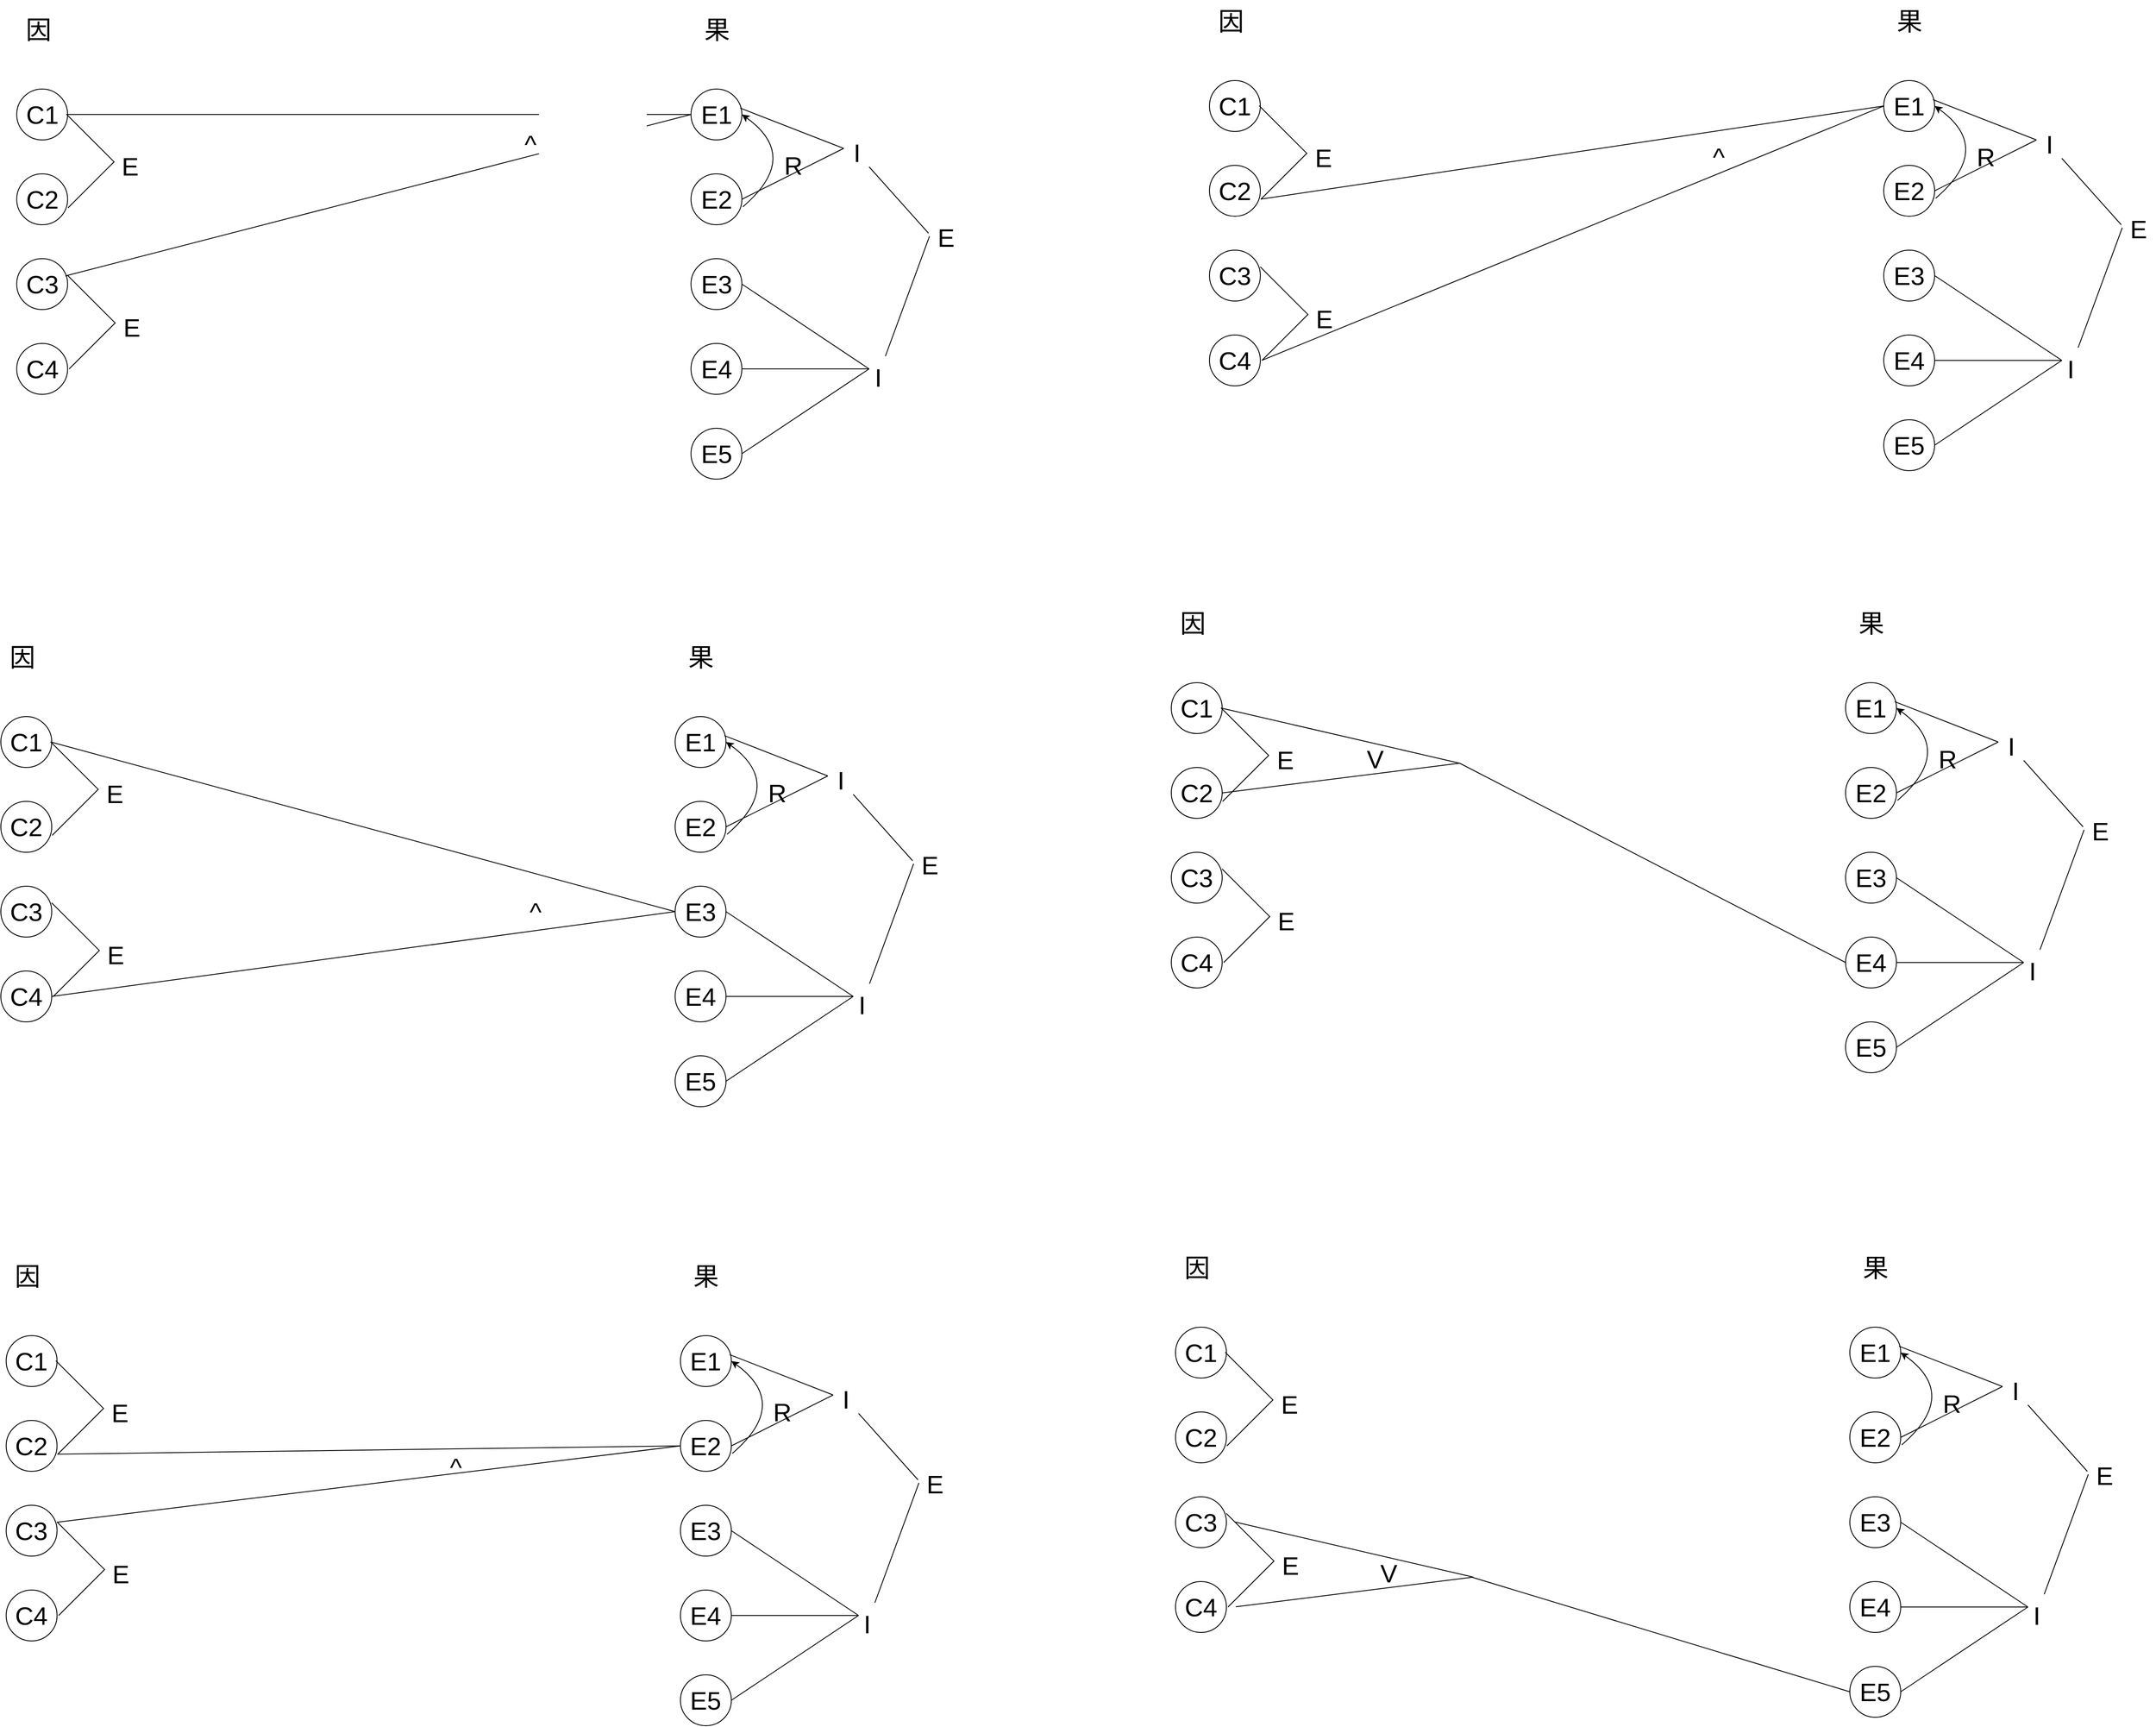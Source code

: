<mxfile>
    <diagram id="RWmy9Veurz-q1vTmXL3t" name="第 1 页">
        <mxGraphModel dx="3540" dy="1956" grid="1" gridSize="10" guides="1" tooltips="1" connect="1" arrows="1" fold="1" page="1" pageScale="1" pageWidth="3300" pageHeight="4681" math="0" shadow="0">
            <root>
                <mxCell id="0"/>
                <mxCell id="1" parent="0"/>
                <mxCell id="52" value="&lt;font style=&quot;font-size: 30px;&quot;&gt;因&lt;/font&gt;" style="text;html=1;align=center;verticalAlign=middle;resizable=0;points=[];autosize=1;strokeColor=none;fillColor=none;" vertex="1" parent="1">
                    <mxGeometry x="358.72" y="160" width="50" height="50" as="geometry"/>
                </mxCell>
                <mxCell id="53" value="&lt;font style=&quot;font-size: 30px;&quot;&gt;果&lt;/font&gt;" style="text;html=1;align=center;verticalAlign=middle;resizable=0;points=[];autosize=1;strokeColor=none;fillColor=none;" vertex="1" parent="1">
                    <mxGeometry x="1158.72" y="160" width="50" height="50" as="geometry"/>
                </mxCell>
                <mxCell id="55" value="C1" style="ellipse;whiteSpace=wrap;html=1;aspect=fixed;fontSize=30;" vertex="1" parent="1">
                    <mxGeometry x="358.72" y="255" width="60" height="60" as="geometry"/>
                </mxCell>
                <mxCell id="56" value="C2" style="ellipse;whiteSpace=wrap;html=1;aspect=fixed;fontSize=30;" vertex="1" parent="1">
                    <mxGeometry x="358.72" y="355" width="60" height="60" as="geometry"/>
                </mxCell>
                <mxCell id="57" value="C3" style="ellipse;whiteSpace=wrap;html=1;aspect=fixed;fontSize=30;" vertex="1" parent="1">
                    <mxGeometry x="358.72" y="455" width="60" height="60" as="geometry"/>
                </mxCell>
                <mxCell id="58" value="C4" style="ellipse;whiteSpace=wrap;html=1;aspect=fixed;fontSize=30;" vertex="1" parent="1">
                    <mxGeometry x="358.72" y="555" width="60" height="60" as="geometry"/>
                </mxCell>
                <mxCell id="61" value="E1" style="ellipse;whiteSpace=wrap;html=1;aspect=fixed;fontSize=30;" vertex="1" parent="1">
                    <mxGeometry x="1153.72" y="255" width="60" height="60" as="geometry"/>
                </mxCell>
                <mxCell id="62" value="E2" style="ellipse;whiteSpace=wrap;html=1;aspect=fixed;fontSize=30;" vertex="1" parent="1">
                    <mxGeometry x="1153.72" y="355" width="60" height="60" as="geometry"/>
                </mxCell>
                <mxCell id="63" value="E3" style="ellipse;whiteSpace=wrap;html=1;aspect=fixed;fontSize=30;" vertex="1" parent="1">
                    <mxGeometry x="1153.72" y="455" width="60" height="60" as="geometry"/>
                </mxCell>
                <mxCell id="64" value="E4" style="ellipse;whiteSpace=wrap;html=1;aspect=fixed;fontSize=30;" vertex="1" parent="1">
                    <mxGeometry x="1153.72" y="555" width="60" height="60" as="geometry"/>
                </mxCell>
                <mxCell id="68" value="" style="group" vertex="1" connectable="0" parent="1">
                    <mxGeometry x="365.002" y="475.002" width="148.718" height="109.785" as="geometry"/>
                </mxCell>
                <mxCell id="66" value="" style="shape=partialRectangle;whiteSpace=wrap;html=1;bottom=0;right=0;fillColor=none;fontSize=30;rotation=-225;" vertex="1" parent="68">
                    <mxGeometry x="16.748" y="15.408" width="76.29" height="78.97" as="geometry"/>
                </mxCell>
                <mxCell id="67" value="E" style="text;html=1;align=center;verticalAlign=middle;resizable=0;points=[];autosize=1;strokeColor=none;fillColor=none;fontSize=30;" vertex="1" parent="68">
                    <mxGeometry x="108.718" y="36.008" width="40" height="50" as="geometry"/>
                </mxCell>
                <mxCell id="65" value="E5" style="ellipse;whiteSpace=wrap;html=1;aspect=fixed;fontSize=30;" vertex="1" parent="1">
                    <mxGeometry x="1153.72" y="655" width="60" height="60" as="geometry"/>
                </mxCell>
                <mxCell id="69" value="" style="group" vertex="1" connectable="0" parent="1">
                    <mxGeometry x="363.722" y="285.002" width="148.718" height="109.785" as="geometry"/>
                </mxCell>
                <mxCell id="70" value="" style="shape=partialRectangle;whiteSpace=wrap;html=1;bottom=0;right=0;fillColor=none;fontSize=30;rotation=-225;" vertex="1" parent="69">
                    <mxGeometry x="16.748" y="15.408" width="76.29" height="78.97" as="geometry"/>
                </mxCell>
                <mxCell id="71" value="E" style="text;html=1;align=center;verticalAlign=middle;resizable=0;points=[];autosize=1;strokeColor=none;fillColor=none;fontSize=30;" vertex="1" parent="69">
                    <mxGeometry x="108.718" y="36.008" width="40" height="50" as="geometry"/>
                </mxCell>
                <mxCell id="77" value="" style="curved=1;endArrow=classic;html=1;fontSize=30;exitX=1.02;exitY=0.647;exitDx=0;exitDy=0;exitPerimeter=0;entryX=1;entryY=0.5;entryDx=0;entryDy=0;" edge="1" parent="1" source="62" target="61">
                    <mxGeometry width="50" height="50" relative="1" as="geometry">
                        <mxPoint x="903.72" y="495" as="sourcePoint"/>
                        <mxPoint x="953.72" y="445" as="targetPoint"/>
                        <Array as="points">
                            <mxPoint x="1283.72" y="335"/>
                        </Array>
                    </mxGeometry>
                </mxCell>
                <mxCell id="78" value="R" style="text;html=1;align=center;verticalAlign=middle;resizable=0;points=[];autosize=1;strokeColor=none;fillColor=none;fontSize=30;" vertex="1" parent="1">
                    <mxGeometry x="1248.72" y="320" width="50" height="50" as="geometry"/>
                </mxCell>
                <mxCell id="80" value="" style="endArrow=none;html=1;fontSize=30;exitX=0.957;exitY=0.34;exitDx=0;exitDy=0;exitPerimeter=0;entryX=0;entryY=0.5;entryDx=0;entryDy=0;" edge="1" parent="1" source="57" target="61">
                    <mxGeometry width="50" height="50" relative="1" as="geometry">
                        <mxPoint x="903.72" y="495" as="sourcePoint"/>
                        <mxPoint x="723.72" y="425" as="targetPoint"/>
                    </mxGeometry>
                </mxCell>
                <mxCell id="81" value="" style="endArrow=none;html=1;fontSize=30;exitX=0;exitY=1;exitDx=0;exitDy=0;entryX=0;entryY=0.5;entryDx=0;entryDy=0;" edge="1" parent="1" source="70" target="61">
                    <mxGeometry width="50" height="50" relative="1" as="geometry">
                        <mxPoint x="523.723" y="364.898" as="sourcePoint"/>
                        <mxPoint x="643.72" y="385" as="targetPoint"/>
                    </mxGeometry>
                </mxCell>
                <mxCell id="82" value="" style="endArrow=none;html=1;fontSize=30;exitX=1;exitY=0.5;exitDx=0;exitDy=0;" edge="1" parent="1" source="63">
                    <mxGeometry width="50" height="50" relative="1" as="geometry">
                        <mxPoint x="1213.72" y="495" as="sourcePoint"/>
                        <mxPoint x="1363.72" y="585" as="targetPoint"/>
                    </mxGeometry>
                </mxCell>
                <mxCell id="83" value="" style="endArrow=none;html=1;fontSize=30;exitX=0.967;exitY=0.374;exitDx=0;exitDy=0;exitPerimeter=0;" edge="1" parent="1" source="61">
                    <mxGeometry width="50" height="50" relative="1" as="geometry">
                        <mxPoint x="1313.72" y="305" as="sourcePoint"/>
                        <mxPoint x="1333.72" y="325" as="targetPoint"/>
                    </mxGeometry>
                </mxCell>
                <mxCell id="84" value="" style="endArrow=none;html=1;fontSize=30;exitX=1;exitY=0.5;exitDx=0;exitDy=0;" edge="1" parent="1" source="62">
                    <mxGeometry width="50" height="50" relative="1" as="geometry">
                        <mxPoint x="1273.72" y="407.44" as="sourcePoint"/>
                        <mxPoint x="1333.72" y="325" as="targetPoint"/>
                    </mxGeometry>
                </mxCell>
                <mxCell id="85" value="I" style="text;html=1;align=center;verticalAlign=middle;resizable=0;points=[];autosize=1;strokeColor=none;fillColor=none;fontSize=30;" vertex="1" parent="1">
                    <mxGeometry x="1333.72" y="305" width="30" height="50" as="geometry"/>
                </mxCell>
                <mxCell id="86" value="" style="endArrow=none;html=1;fontSize=30;" edge="1" parent="1" source="85">
                    <mxGeometry width="50" height="50" relative="1" as="geometry">
                        <mxPoint x="1213.72" y="495" as="sourcePoint"/>
                        <mxPoint x="1433.72" y="425" as="targetPoint"/>
                    </mxGeometry>
                </mxCell>
                <mxCell id="87" value="E" style="text;html=1;align=center;verticalAlign=middle;resizable=0;points=[];autosize=1;strokeColor=none;fillColor=none;fontSize=30;" vertex="1" parent="1">
                    <mxGeometry x="1433.72" y="405" width="40" height="50" as="geometry"/>
                </mxCell>
                <mxCell id="88" value="" style="endArrow=none;html=1;fontSize=30;exitX=1;exitY=0.5;exitDx=0;exitDy=0;" edge="1" parent="1" source="64">
                    <mxGeometry width="50" height="50" relative="1" as="geometry">
                        <mxPoint x="1248.72" y="595" as="sourcePoint"/>
                        <mxPoint x="1363.72" y="585" as="targetPoint"/>
                    </mxGeometry>
                </mxCell>
                <mxCell id="89" value="" style="endArrow=none;html=1;fontSize=30;exitX=1;exitY=0.5;exitDx=0;exitDy=0;" edge="1" parent="1" source="65">
                    <mxGeometry width="50" height="50" relative="1" as="geometry">
                        <mxPoint x="1213.72" y="684.5" as="sourcePoint"/>
                        <mxPoint x="1363.72" y="585" as="targetPoint"/>
                    </mxGeometry>
                </mxCell>
                <mxCell id="90" value="I" style="text;html=1;align=center;verticalAlign=middle;resizable=0;points=[];autosize=1;strokeColor=none;fillColor=none;fontSize=30;" vertex="1" parent="1">
                    <mxGeometry x="1358.72" y="570" width="30" height="50" as="geometry"/>
                </mxCell>
                <mxCell id="91" value="" style="endArrow=none;html=1;fontSize=30;entryX=0.03;entryY=0.472;entryDx=0;entryDy=0;entryPerimeter=0;" edge="1" parent="1" source="90" target="87">
                    <mxGeometry width="50" height="50" relative="1" as="geometry">
                        <mxPoint x="1453.72" y="554.89" as="sourcePoint"/>
                        <mxPoint x="1503.72" y="495" as="targetPoint"/>
                    </mxGeometry>
                </mxCell>
                <mxCell id="92" value="&lt;font style=&quot;font-size: 30px;&quot;&gt;因&lt;/font&gt;" style="text;html=1;align=center;verticalAlign=middle;resizable=0;points=[];autosize=1;strokeColor=none;fillColor=none;" vertex="1" parent="1">
                    <mxGeometry x="340" y="900" width="50" height="50" as="geometry"/>
                </mxCell>
                <mxCell id="93" value="&lt;font style=&quot;font-size: 30px;&quot;&gt;果&lt;/font&gt;" style="text;html=1;align=center;verticalAlign=middle;resizable=0;points=[];autosize=1;strokeColor=none;fillColor=none;" vertex="1" parent="1">
                    <mxGeometry x="1140" y="900" width="50" height="50" as="geometry"/>
                </mxCell>
                <mxCell id="94" value="C1" style="ellipse;whiteSpace=wrap;html=1;aspect=fixed;fontSize=30;" vertex="1" parent="1">
                    <mxGeometry x="340" y="995" width="60" height="60" as="geometry"/>
                </mxCell>
                <mxCell id="95" value="C2" style="ellipse;whiteSpace=wrap;html=1;aspect=fixed;fontSize=30;" vertex="1" parent="1">
                    <mxGeometry x="340" y="1095" width="60" height="60" as="geometry"/>
                </mxCell>
                <mxCell id="96" value="C3" style="ellipse;whiteSpace=wrap;html=1;aspect=fixed;fontSize=30;" vertex="1" parent="1">
                    <mxGeometry x="340" y="1195" width="60" height="60" as="geometry"/>
                </mxCell>
                <mxCell id="97" value="C4" style="ellipse;whiteSpace=wrap;html=1;aspect=fixed;fontSize=30;" vertex="1" parent="1">
                    <mxGeometry x="340" y="1295" width="60" height="60" as="geometry"/>
                </mxCell>
                <mxCell id="100" value="E1" style="ellipse;whiteSpace=wrap;html=1;aspect=fixed;fontSize=30;" vertex="1" parent="1">
                    <mxGeometry x="1135" y="995" width="60" height="60" as="geometry"/>
                </mxCell>
                <mxCell id="101" value="E2" style="ellipse;whiteSpace=wrap;html=1;aspect=fixed;fontSize=30;" vertex="1" parent="1">
                    <mxGeometry x="1135" y="1095" width="60" height="60" as="geometry"/>
                </mxCell>
                <mxCell id="102" value="E3" style="ellipse;whiteSpace=wrap;html=1;aspect=fixed;fontSize=30;" vertex="1" parent="1">
                    <mxGeometry x="1135" y="1195" width="60" height="60" as="geometry"/>
                </mxCell>
                <mxCell id="103" value="E4" style="ellipse;whiteSpace=wrap;html=1;aspect=fixed;fontSize=30;" vertex="1" parent="1">
                    <mxGeometry x="1135" y="1295" width="60" height="60" as="geometry"/>
                </mxCell>
                <mxCell id="104" value="" style="group" vertex="1" connectable="0" parent="1">
                    <mxGeometry x="346.282" y="1215.002" width="148.718" height="109.785" as="geometry"/>
                </mxCell>
                <mxCell id="105" value="" style="shape=partialRectangle;whiteSpace=wrap;html=1;bottom=0;right=0;fillColor=none;fontSize=30;rotation=-225;" vertex="1" parent="104">
                    <mxGeometry x="16.748" y="15.408" width="76.29" height="78.97" as="geometry"/>
                </mxCell>
                <mxCell id="106" value="E" style="text;html=1;align=center;verticalAlign=middle;resizable=0;points=[];autosize=1;strokeColor=none;fillColor=none;fontSize=30;" vertex="1" parent="104">
                    <mxGeometry x="108.718" y="36.008" width="40" height="50" as="geometry"/>
                </mxCell>
                <mxCell id="107" value="E5" style="ellipse;whiteSpace=wrap;html=1;aspect=fixed;fontSize=30;" vertex="1" parent="1">
                    <mxGeometry x="1135" y="1395" width="60" height="60" as="geometry"/>
                </mxCell>
                <mxCell id="108" value="" style="group" vertex="1" connectable="0" parent="1">
                    <mxGeometry x="345.002" y="1025.002" width="148.718" height="109.785" as="geometry"/>
                </mxCell>
                <mxCell id="109" value="" style="shape=partialRectangle;whiteSpace=wrap;html=1;bottom=0;right=0;fillColor=none;fontSize=30;rotation=-225;" vertex="1" parent="108">
                    <mxGeometry x="16.748" y="15.408" width="76.29" height="78.97" as="geometry"/>
                </mxCell>
                <mxCell id="110" value="E" style="text;html=1;align=center;verticalAlign=middle;resizable=0;points=[];autosize=1;strokeColor=none;fillColor=none;fontSize=30;" vertex="1" parent="108">
                    <mxGeometry x="108.718" y="36.008" width="40" height="50" as="geometry"/>
                </mxCell>
                <mxCell id="111" value="" style="curved=1;endArrow=classic;html=1;fontSize=30;exitX=1.02;exitY=0.647;exitDx=0;exitDy=0;exitPerimeter=0;entryX=1;entryY=0.5;entryDx=0;entryDy=0;" edge="1" parent="1" source="101" target="100">
                    <mxGeometry width="50" height="50" relative="1" as="geometry">
                        <mxPoint x="885" y="1235" as="sourcePoint"/>
                        <mxPoint x="935" y="1185" as="targetPoint"/>
                        <Array as="points">
                            <mxPoint x="1265" y="1075"/>
                        </Array>
                    </mxGeometry>
                </mxCell>
                <mxCell id="112" value="R" style="text;html=1;align=center;verticalAlign=middle;resizable=0;points=[];autosize=1;strokeColor=none;fillColor=none;fontSize=30;" vertex="1" parent="1">
                    <mxGeometry x="1230" y="1060" width="50" height="50" as="geometry"/>
                </mxCell>
                <mxCell id="113" value="" style="endArrow=none;html=1;fontSize=30;exitX=1;exitY=0.5;exitDx=0;exitDy=0;entryX=0;entryY=0.5;entryDx=0;entryDy=0;" edge="1" parent="1" source="97" target="102">
                    <mxGeometry width="50" height="50" relative="1" as="geometry">
                        <mxPoint x="885" y="1235" as="sourcePoint"/>
                        <mxPoint x="705" y="1165" as="targetPoint"/>
                    </mxGeometry>
                </mxCell>
                <mxCell id="114" value="" style="endArrow=none;html=1;fontSize=30;exitX=0;exitY=1;exitDx=0;exitDy=0;entryX=0;entryY=0.5;entryDx=0;entryDy=0;" edge="1" parent="1" source="109" target="102">
                    <mxGeometry width="50" height="50" relative="1" as="geometry">
                        <mxPoint x="505.003" y="1104.898" as="sourcePoint"/>
                        <mxPoint x="625" y="1125" as="targetPoint"/>
                    </mxGeometry>
                </mxCell>
                <mxCell id="115" value="" style="endArrow=none;html=1;fontSize=30;exitX=1;exitY=0.5;exitDx=0;exitDy=0;" edge="1" parent="1" source="102">
                    <mxGeometry width="50" height="50" relative="1" as="geometry">
                        <mxPoint x="1195" y="1235" as="sourcePoint"/>
                        <mxPoint x="1345" y="1325" as="targetPoint"/>
                    </mxGeometry>
                </mxCell>
                <mxCell id="116" value="" style="endArrow=none;html=1;fontSize=30;exitX=0.967;exitY=0.374;exitDx=0;exitDy=0;exitPerimeter=0;" edge="1" parent="1" source="100">
                    <mxGeometry width="50" height="50" relative="1" as="geometry">
                        <mxPoint x="1295" y="1045" as="sourcePoint"/>
                        <mxPoint x="1315" y="1065" as="targetPoint"/>
                    </mxGeometry>
                </mxCell>
                <mxCell id="117" value="" style="endArrow=none;html=1;fontSize=30;exitX=1;exitY=0.5;exitDx=0;exitDy=0;" edge="1" parent="1" source="101">
                    <mxGeometry width="50" height="50" relative="1" as="geometry">
                        <mxPoint x="1255" y="1147.44" as="sourcePoint"/>
                        <mxPoint x="1315" y="1065" as="targetPoint"/>
                    </mxGeometry>
                </mxCell>
                <mxCell id="118" value="I" style="text;html=1;align=center;verticalAlign=middle;resizable=0;points=[];autosize=1;strokeColor=none;fillColor=none;fontSize=30;" vertex="1" parent="1">
                    <mxGeometry x="1315" y="1045" width="30" height="50" as="geometry"/>
                </mxCell>
                <mxCell id="119" value="" style="endArrow=none;html=1;fontSize=30;" edge="1" parent="1" source="118">
                    <mxGeometry width="50" height="50" relative="1" as="geometry">
                        <mxPoint x="1195" y="1235" as="sourcePoint"/>
                        <mxPoint x="1415" y="1165" as="targetPoint"/>
                    </mxGeometry>
                </mxCell>
                <mxCell id="120" value="E" style="text;html=1;align=center;verticalAlign=middle;resizable=0;points=[];autosize=1;strokeColor=none;fillColor=none;fontSize=30;" vertex="1" parent="1">
                    <mxGeometry x="1415" y="1145" width="40" height="50" as="geometry"/>
                </mxCell>
                <mxCell id="121" value="" style="endArrow=none;html=1;fontSize=30;exitX=1;exitY=0.5;exitDx=0;exitDy=0;" edge="1" parent="1" source="103">
                    <mxGeometry width="50" height="50" relative="1" as="geometry">
                        <mxPoint x="1230" y="1335" as="sourcePoint"/>
                        <mxPoint x="1345" y="1325" as="targetPoint"/>
                    </mxGeometry>
                </mxCell>
                <mxCell id="122" value="" style="endArrow=none;html=1;fontSize=30;exitX=1;exitY=0.5;exitDx=0;exitDy=0;" edge="1" parent="1" source="107">
                    <mxGeometry width="50" height="50" relative="1" as="geometry">
                        <mxPoint x="1195" y="1424.5" as="sourcePoint"/>
                        <mxPoint x="1345" y="1325" as="targetPoint"/>
                    </mxGeometry>
                </mxCell>
                <mxCell id="123" value="I" style="text;html=1;align=center;verticalAlign=middle;resizable=0;points=[];autosize=1;strokeColor=none;fillColor=none;fontSize=30;" vertex="1" parent="1">
                    <mxGeometry x="1340" y="1310" width="30" height="50" as="geometry"/>
                </mxCell>
                <mxCell id="124" value="" style="endArrow=none;html=1;fontSize=30;entryX=0.03;entryY=0.472;entryDx=0;entryDy=0;entryPerimeter=0;" edge="1" parent="1" source="123" target="120">
                    <mxGeometry width="50" height="50" relative="1" as="geometry">
                        <mxPoint x="1435" y="1294.89" as="sourcePoint"/>
                        <mxPoint x="1485" y="1235" as="targetPoint"/>
                    </mxGeometry>
                </mxCell>
                <mxCell id="125" value="&lt;font style=&quot;font-size: 30px;&quot;&gt;因&lt;/font&gt;" style="text;html=1;align=center;verticalAlign=middle;resizable=0;points=[];autosize=1;strokeColor=none;fillColor=none;" vertex="1" parent="1">
                    <mxGeometry x="346.28" y="1630" width="50" height="50" as="geometry"/>
                </mxCell>
                <mxCell id="126" value="&lt;font style=&quot;font-size: 30px;&quot;&gt;果&lt;/font&gt;" style="text;html=1;align=center;verticalAlign=middle;resizable=0;points=[];autosize=1;strokeColor=none;fillColor=none;" vertex="1" parent="1">
                    <mxGeometry x="1146.28" y="1630" width="50" height="50" as="geometry"/>
                </mxCell>
                <mxCell id="127" value="C1" style="ellipse;whiteSpace=wrap;html=1;aspect=fixed;fontSize=30;" vertex="1" parent="1">
                    <mxGeometry x="346.28" y="1725" width="60" height="60" as="geometry"/>
                </mxCell>
                <mxCell id="128" value="C2" style="ellipse;whiteSpace=wrap;html=1;aspect=fixed;fontSize=30;" vertex="1" parent="1">
                    <mxGeometry x="346.28" y="1825" width="60" height="60" as="geometry"/>
                </mxCell>
                <mxCell id="129" value="C3" style="ellipse;whiteSpace=wrap;html=1;aspect=fixed;fontSize=30;" vertex="1" parent="1">
                    <mxGeometry x="346.28" y="1925" width="60" height="60" as="geometry"/>
                </mxCell>
                <mxCell id="130" value="C4" style="ellipse;whiteSpace=wrap;html=1;aspect=fixed;fontSize=30;" vertex="1" parent="1">
                    <mxGeometry x="346.28" y="2025" width="60" height="60" as="geometry"/>
                </mxCell>
                <mxCell id="133" value="E1" style="ellipse;whiteSpace=wrap;html=1;aspect=fixed;fontSize=30;" vertex="1" parent="1">
                    <mxGeometry x="1141.28" y="1725" width="60" height="60" as="geometry"/>
                </mxCell>
                <mxCell id="134" value="E2" style="ellipse;whiteSpace=wrap;html=1;aspect=fixed;fontSize=30;" vertex="1" parent="1">
                    <mxGeometry x="1141.28" y="1825" width="60" height="60" as="geometry"/>
                </mxCell>
                <mxCell id="135" value="E3" style="ellipse;whiteSpace=wrap;html=1;aspect=fixed;fontSize=30;" vertex="1" parent="1">
                    <mxGeometry x="1141.28" y="1925" width="60" height="60" as="geometry"/>
                </mxCell>
                <mxCell id="136" value="E4" style="ellipse;whiteSpace=wrap;html=1;aspect=fixed;fontSize=30;" vertex="1" parent="1">
                    <mxGeometry x="1141.28" y="2025" width="60" height="60" as="geometry"/>
                </mxCell>
                <mxCell id="137" value="" style="group" vertex="1" connectable="0" parent="1">
                    <mxGeometry x="352.562" y="1945.002" width="148.718" height="109.785" as="geometry"/>
                </mxCell>
                <mxCell id="138" value="" style="shape=partialRectangle;whiteSpace=wrap;html=1;bottom=0;right=0;fillColor=none;fontSize=30;rotation=-225;" vertex="1" parent="137">
                    <mxGeometry x="16.748" y="15.408" width="76.29" height="78.97" as="geometry"/>
                </mxCell>
                <mxCell id="139" value="E" style="text;html=1;align=center;verticalAlign=middle;resizable=0;points=[];autosize=1;strokeColor=none;fillColor=none;fontSize=30;" vertex="1" parent="137">
                    <mxGeometry x="108.718" y="36.008" width="40" height="50" as="geometry"/>
                </mxCell>
                <mxCell id="140" value="E5" style="ellipse;whiteSpace=wrap;html=1;aspect=fixed;fontSize=30;" vertex="1" parent="1">
                    <mxGeometry x="1141.28" y="2125" width="60" height="60" as="geometry"/>
                </mxCell>
                <mxCell id="141" value="" style="group" vertex="1" connectable="0" parent="1">
                    <mxGeometry x="351.282" y="1755.002" width="148.718" height="109.785" as="geometry"/>
                </mxCell>
                <mxCell id="142" value="" style="shape=partialRectangle;whiteSpace=wrap;html=1;bottom=0;right=0;fillColor=none;fontSize=30;rotation=-225;" vertex="1" parent="141">
                    <mxGeometry x="16.748" y="15.408" width="76.29" height="78.97" as="geometry"/>
                </mxCell>
                <mxCell id="143" value="E" style="text;html=1;align=center;verticalAlign=middle;resizable=0;points=[];autosize=1;strokeColor=none;fillColor=none;fontSize=30;" vertex="1" parent="141">
                    <mxGeometry x="108.718" y="36.008" width="40" height="50" as="geometry"/>
                </mxCell>
                <mxCell id="144" value="" style="curved=1;endArrow=classic;html=1;fontSize=30;exitX=1.02;exitY=0.647;exitDx=0;exitDy=0;exitPerimeter=0;entryX=1;entryY=0.5;entryDx=0;entryDy=0;" edge="1" parent="1" source="134" target="133">
                    <mxGeometry width="50" height="50" relative="1" as="geometry">
                        <mxPoint x="891.28" y="1965" as="sourcePoint"/>
                        <mxPoint x="941.28" y="1915" as="targetPoint"/>
                        <Array as="points">
                            <mxPoint x="1271.28" y="1805"/>
                        </Array>
                    </mxGeometry>
                </mxCell>
                <mxCell id="145" value="R" style="text;html=1;align=center;verticalAlign=middle;resizable=0;points=[];autosize=1;strokeColor=none;fillColor=none;fontSize=30;" vertex="1" parent="1">
                    <mxGeometry x="1236.28" y="1790" width="50" height="50" as="geometry"/>
                </mxCell>
                <mxCell id="146" value="" style="endArrow=none;html=1;fontSize=30;exitX=0;exitY=1;exitDx=0;exitDy=0;entryX=0;entryY=0.5;entryDx=0;entryDy=0;" edge="1" parent="1" source="138" target="134">
                    <mxGeometry width="50" height="50" relative="1" as="geometry">
                        <mxPoint x="891.28" y="1965" as="sourcePoint"/>
                        <mxPoint x="711.28" y="1895" as="targetPoint"/>
                    </mxGeometry>
                </mxCell>
                <mxCell id="147" value="" style="endArrow=none;html=1;fontSize=30;exitX=1;exitY=0;exitDx=0;exitDy=0;entryX=0;entryY=0.5;entryDx=0;entryDy=0;" edge="1" parent="1" source="142" target="134">
                    <mxGeometry width="50" height="50" relative="1" as="geometry">
                        <mxPoint x="511.283" y="1834.898" as="sourcePoint"/>
                        <mxPoint x="631.28" y="1855" as="targetPoint"/>
                    </mxGeometry>
                </mxCell>
                <mxCell id="148" value="" style="endArrow=none;html=1;fontSize=30;exitX=1;exitY=0.5;exitDx=0;exitDy=0;" edge="1" parent="1" source="135">
                    <mxGeometry width="50" height="50" relative="1" as="geometry">
                        <mxPoint x="1201.28" y="1965" as="sourcePoint"/>
                        <mxPoint x="1351.28" y="2055" as="targetPoint"/>
                    </mxGeometry>
                </mxCell>
                <mxCell id="149" value="" style="endArrow=none;html=1;fontSize=30;exitX=0.967;exitY=0.374;exitDx=0;exitDy=0;exitPerimeter=0;" edge="1" parent="1" source="133">
                    <mxGeometry width="50" height="50" relative="1" as="geometry">
                        <mxPoint x="1301.28" y="1775" as="sourcePoint"/>
                        <mxPoint x="1321.28" y="1795" as="targetPoint"/>
                    </mxGeometry>
                </mxCell>
                <mxCell id="150" value="" style="endArrow=none;html=1;fontSize=30;exitX=1;exitY=0.5;exitDx=0;exitDy=0;" edge="1" parent="1" source="134">
                    <mxGeometry width="50" height="50" relative="1" as="geometry">
                        <mxPoint x="1261.28" y="1877.44" as="sourcePoint"/>
                        <mxPoint x="1321.28" y="1795" as="targetPoint"/>
                    </mxGeometry>
                </mxCell>
                <mxCell id="151" value="I" style="text;html=1;align=center;verticalAlign=middle;resizable=0;points=[];autosize=1;strokeColor=none;fillColor=none;fontSize=30;" vertex="1" parent="1">
                    <mxGeometry x="1321.28" y="1775" width="30" height="50" as="geometry"/>
                </mxCell>
                <mxCell id="152" value="" style="endArrow=none;html=1;fontSize=30;" edge="1" parent="1" source="151">
                    <mxGeometry width="50" height="50" relative="1" as="geometry">
                        <mxPoint x="1201.28" y="1965" as="sourcePoint"/>
                        <mxPoint x="1421.28" y="1895" as="targetPoint"/>
                    </mxGeometry>
                </mxCell>
                <mxCell id="153" value="E" style="text;html=1;align=center;verticalAlign=middle;resizable=0;points=[];autosize=1;strokeColor=none;fillColor=none;fontSize=30;" vertex="1" parent="1">
                    <mxGeometry x="1421.28" y="1875" width="40" height="50" as="geometry"/>
                </mxCell>
                <mxCell id="154" value="" style="endArrow=none;html=1;fontSize=30;exitX=1;exitY=0.5;exitDx=0;exitDy=0;" edge="1" parent="1" source="136">
                    <mxGeometry width="50" height="50" relative="1" as="geometry">
                        <mxPoint x="1236.28" y="2065" as="sourcePoint"/>
                        <mxPoint x="1351.28" y="2055" as="targetPoint"/>
                    </mxGeometry>
                </mxCell>
                <mxCell id="155" value="" style="endArrow=none;html=1;fontSize=30;exitX=1;exitY=0.5;exitDx=0;exitDy=0;" edge="1" parent="1" source="140">
                    <mxGeometry width="50" height="50" relative="1" as="geometry">
                        <mxPoint x="1201.28" y="2154.5" as="sourcePoint"/>
                        <mxPoint x="1351.28" y="2055" as="targetPoint"/>
                    </mxGeometry>
                </mxCell>
                <mxCell id="156" value="I" style="text;html=1;align=center;verticalAlign=middle;resizable=0;points=[];autosize=1;strokeColor=none;fillColor=none;fontSize=30;" vertex="1" parent="1">
                    <mxGeometry x="1346.28" y="2040" width="30" height="50" as="geometry"/>
                </mxCell>
                <mxCell id="157" value="" style="endArrow=none;html=1;fontSize=30;entryX=0.03;entryY=0.472;entryDx=0;entryDy=0;entryPerimeter=0;" edge="1" parent="1" source="156" target="153">
                    <mxGeometry width="50" height="50" relative="1" as="geometry">
                        <mxPoint x="1441.28" y="2024.89" as="sourcePoint"/>
                        <mxPoint x="1491.28" y="1965" as="targetPoint"/>
                    </mxGeometry>
                </mxCell>
                <mxCell id="158" value="^" style="text;html=1;align=center;verticalAlign=middle;resizable=0;points=[];autosize=1;strokeColor=none;fillColor=none;fontSize=30;" vertex="1" parent="1">
                    <mxGeometry x="950" y="1200" width="40" height="50" as="geometry"/>
                </mxCell>
                <mxCell id="159" value="^" style="text;html=1;align=center;verticalAlign=middle;resizable=0;points=[];autosize=1;strokeColor=none;fillColor=none;fontSize=30;" vertex="1" parent="1">
                    <mxGeometry x="856.28" y="1855" width="40" height="50" as="geometry"/>
                </mxCell>
                <mxCell id="160" value="^" style="text;html=1;align=center;verticalAlign=middle;resizable=0;points=[];autosize=1;strokeColor=none;fillColor=none;fontSize=30;" vertex="1" parent="1">
                    <mxGeometry x="943.72" y="295" width="40" height="50" as="geometry"/>
                </mxCell>
                <mxCell id="196" value="&lt;font style=&quot;font-size: 30px;&quot;&gt;因&lt;/font&gt;" style="text;html=1;align=center;verticalAlign=middle;resizable=0;points=[];autosize=1;strokeColor=none;fillColor=none;" vertex="1" parent="1">
                    <mxGeometry x="1765" y="150" width="50" height="50" as="geometry"/>
                </mxCell>
                <mxCell id="197" value="&lt;font style=&quot;font-size: 30px;&quot;&gt;果&lt;/font&gt;" style="text;html=1;align=center;verticalAlign=middle;resizable=0;points=[];autosize=1;strokeColor=none;fillColor=none;" vertex="1" parent="1">
                    <mxGeometry x="2565" y="150" width="50" height="50" as="geometry"/>
                </mxCell>
                <mxCell id="198" value="C1" style="ellipse;whiteSpace=wrap;html=1;aspect=fixed;fontSize=30;" vertex="1" parent="1">
                    <mxGeometry x="1765" y="245" width="60" height="60" as="geometry"/>
                </mxCell>
                <mxCell id="199" value="C2" style="ellipse;whiteSpace=wrap;html=1;aspect=fixed;fontSize=30;" vertex="1" parent="1">
                    <mxGeometry x="1765" y="345" width="60" height="60" as="geometry"/>
                </mxCell>
                <mxCell id="200" value="C3" style="ellipse;whiteSpace=wrap;html=1;aspect=fixed;fontSize=30;" vertex="1" parent="1">
                    <mxGeometry x="1765" y="445" width="60" height="60" as="geometry"/>
                </mxCell>
                <mxCell id="201" value="C4" style="ellipse;whiteSpace=wrap;html=1;aspect=fixed;fontSize=30;" vertex="1" parent="1">
                    <mxGeometry x="1765" y="545" width="60" height="60" as="geometry"/>
                </mxCell>
                <mxCell id="204" value="E1" style="ellipse;whiteSpace=wrap;html=1;aspect=fixed;fontSize=30;" vertex="1" parent="1">
                    <mxGeometry x="2560" y="245" width="60" height="60" as="geometry"/>
                </mxCell>
                <mxCell id="205" value="E2" style="ellipse;whiteSpace=wrap;html=1;aspect=fixed;fontSize=30;" vertex="1" parent="1">
                    <mxGeometry x="2560" y="345" width="60" height="60" as="geometry"/>
                </mxCell>
                <mxCell id="206" value="E3" style="ellipse;whiteSpace=wrap;html=1;aspect=fixed;fontSize=30;" vertex="1" parent="1">
                    <mxGeometry x="2560" y="445" width="60" height="60" as="geometry"/>
                </mxCell>
                <mxCell id="207" value="E4" style="ellipse;whiteSpace=wrap;html=1;aspect=fixed;fontSize=30;" vertex="1" parent="1">
                    <mxGeometry x="2560" y="545" width="60" height="60" as="geometry"/>
                </mxCell>
                <mxCell id="208" value="" style="group" vertex="1" connectable="0" parent="1">
                    <mxGeometry x="1771.282" y="465.002" width="148.718" height="109.785" as="geometry"/>
                </mxCell>
                <mxCell id="209" value="" style="shape=partialRectangle;whiteSpace=wrap;html=1;bottom=0;right=0;fillColor=none;fontSize=30;rotation=-225;" vertex="1" parent="208">
                    <mxGeometry x="16.748" y="15.408" width="76.29" height="78.97" as="geometry"/>
                </mxCell>
                <mxCell id="210" value="E" style="text;html=1;align=center;verticalAlign=middle;resizable=0;points=[];autosize=1;strokeColor=none;fillColor=none;fontSize=30;" vertex="1" parent="208">
                    <mxGeometry x="108.718" y="36.008" width="40" height="50" as="geometry"/>
                </mxCell>
                <mxCell id="211" value="E5" style="ellipse;whiteSpace=wrap;html=1;aspect=fixed;fontSize=30;" vertex="1" parent="1">
                    <mxGeometry x="2560" y="645" width="60" height="60" as="geometry"/>
                </mxCell>
                <mxCell id="212" value="" style="group" vertex="1" connectable="0" parent="1">
                    <mxGeometry x="1770.002" y="275.002" width="148.718" height="109.785" as="geometry"/>
                </mxCell>
                <mxCell id="213" value="" style="shape=partialRectangle;whiteSpace=wrap;html=1;bottom=0;right=0;fillColor=none;fontSize=30;rotation=-225;" vertex="1" parent="212">
                    <mxGeometry x="16.748" y="15.408" width="76.29" height="78.97" as="geometry"/>
                </mxCell>
                <mxCell id="214" value="E" style="text;html=1;align=center;verticalAlign=middle;resizable=0;points=[];autosize=1;strokeColor=none;fillColor=none;fontSize=30;" vertex="1" parent="212">
                    <mxGeometry x="108.718" y="36.008" width="40" height="50" as="geometry"/>
                </mxCell>
                <mxCell id="215" value="" style="curved=1;endArrow=classic;html=1;fontSize=30;exitX=1.02;exitY=0.647;exitDx=0;exitDy=0;exitPerimeter=0;entryX=1;entryY=0.5;entryDx=0;entryDy=0;" edge="1" parent="1" source="205" target="204">
                    <mxGeometry width="50" height="50" relative="1" as="geometry">
                        <mxPoint x="2310" y="485" as="sourcePoint"/>
                        <mxPoint x="2360" y="435" as="targetPoint"/>
                        <Array as="points">
                            <mxPoint x="2690" y="325"/>
                        </Array>
                    </mxGeometry>
                </mxCell>
                <mxCell id="216" value="R" style="text;html=1;align=center;verticalAlign=middle;resizable=0;points=[];autosize=1;strokeColor=none;fillColor=none;fontSize=30;" vertex="1" parent="1">
                    <mxGeometry x="2655" y="310" width="50" height="50" as="geometry"/>
                </mxCell>
                <mxCell id="217" value="" style="endArrow=none;html=1;fontSize=30;exitX=1;exitY=0;exitDx=0;exitDy=0;entryX=0;entryY=0.5;entryDx=0;entryDy=0;" edge="1" parent="1" source="209" target="204">
                    <mxGeometry width="50" height="50" relative="1" as="geometry">
                        <mxPoint x="2310" y="485" as="sourcePoint"/>
                        <mxPoint x="2130" y="415" as="targetPoint"/>
                    </mxGeometry>
                </mxCell>
                <mxCell id="218" value="" style="endArrow=none;html=1;fontSize=30;exitX=1;exitY=0;exitDx=0;exitDy=0;entryX=0;entryY=0.5;entryDx=0;entryDy=0;" edge="1" parent="1" source="213" target="204">
                    <mxGeometry width="50" height="50" relative="1" as="geometry">
                        <mxPoint x="1930.003" y="354.898" as="sourcePoint"/>
                        <mxPoint x="2050" y="375" as="targetPoint"/>
                    </mxGeometry>
                </mxCell>
                <mxCell id="219" value="" style="endArrow=none;html=1;fontSize=30;exitX=1;exitY=0.5;exitDx=0;exitDy=0;" edge="1" parent="1" source="206">
                    <mxGeometry width="50" height="50" relative="1" as="geometry">
                        <mxPoint x="2620" y="485" as="sourcePoint"/>
                        <mxPoint x="2770" y="575" as="targetPoint"/>
                    </mxGeometry>
                </mxCell>
                <mxCell id="220" value="" style="endArrow=none;html=1;fontSize=30;exitX=0.967;exitY=0.374;exitDx=0;exitDy=0;exitPerimeter=0;" edge="1" parent="1" source="204">
                    <mxGeometry width="50" height="50" relative="1" as="geometry">
                        <mxPoint x="2720" y="295" as="sourcePoint"/>
                        <mxPoint x="2740" y="315" as="targetPoint"/>
                    </mxGeometry>
                </mxCell>
                <mxCell id="221" value="" style="endArrow=none;html=1;fontSize=30;exitX=1;exitY=0.5;exitDx=0;exitDy=0;" edge="1" parent="1" source="205">
                    <mxGeometry width="50" height="50" relative="1" as="geometry">
                        <mxPoint x="2680" y="397.44" as="sourcePoint"/>
                        <mxPoint x="2740" y="315" as="targetPoint"/>
                    </mxGeometry>
                </mxCell>
                <mxCell id="222" value="I" style="text;html=1;align=center;verticalAlign=middle;resizable=0;points=[];autosize=1;strokeColor=none;fillColor=none;fontSize=30;" vertex="1" parent="1">
                    <mxGeometry x="2740" y="295" width="30" height="50" as="geometry"/>
                </mxCell>
                <mxCell id="223" value="" style="endArrow=none;html=1;fontSize=30;" edge="1" parent="1" source="222">
                    <mxGeometry width="50" height="50" relative="1" as="geometry">
                        <mxPoint x="2620" y="485" as="sourcePoint"/>
                        <mxPoint x="2840" y="415" as="targetPoint"/>
                    </mxGeometry>
                </mxCell>
                <mxCell id="224" value="E" style="text;html=1;align=center;verticalAlign=middle;resizable=0;points=[];autosize=1;strokeColor=none;fillColor=none;fontSize=30;" vertex="1" parent="1">
                    <mxGeometry x="2840" y="395" width="40" height="50" as="geometry"/>
                </mxCell>
                <mxCell id="225" value="" style="endArrow=none;html=1;fontSize=30;exitX=1;exitY=0.5;exitDx=0;exitDy=0;" edge="1" parent="1" source="207">
                    <mxGeometry width="50" height="50" relative="1" as="geometry">
                        <mxPoint x="2655" y="585" as="sourcePoint"/>
                        <mxPoint x="2770" y="575" as="targetPoint"/>
                    </mxGeometry>
                </mxCell>
                <mxCell id="226" value="" style="endArrow=none;html=1;fontSize=30;exitX=1;exitY=0.5;exitDx=0;exitDy=0;" edge="1" parent="1" source="211">
                    <mxGeometry width="50" height="50" relative="1" as="geometry">
                        <mxPoint x="2620" y="674.5" as="sourcePoint"/>
                        <mxPoint x="2770" y="575" as="targetPoint"/>
                    </mxGeometry>
                </mxCell>
                <mxCell id="227" value="I" style="text;html=1;align=center;verticalAlign=middle;resizable=0;points=[];autosize=1;strokeColor=none;fillColor=none;fontSize=30;" vertex="1" parent="1">
                    <mxGeometry x="2765" y="560" width="30" height="50" as="geometry"/>
                </mxCell>
                <mxCell id="228" value="" style="endArrow=none;html=1;fontSize=30;entryX=0.03;entryY=0.472;entryDx=0;entryDy=0;entryPerimeter=0;" edge="1" parent="1" source="227" target="224">
                    <mxGeometry width="50" height="50" relative="1" as="geometry">
                        <mxPoint x="2860" y="544.89" as="sourcePoint"/>
                        <mxPoint x="2910" y="485" as="targetPoint"/>
                    </mxGeometry>
                </mxCell>
                <mxCell id="229" value="^" style="text;html=1;align=center;verticalAlign=middle;resizable=0;points=[];autosize=1;strokeColor=none;fillColor=none;fontSize=30;" vertex="1" parent="1">
                    <mxGeometry x="2345" y="310" width="40" height="50" as="geometry"/>
                </mxCell>
                <mxCell id="264" value="&lt;font style=&quot;font-size: 30px;&quot;&gt;因&lt;/font&gt;" style="text;html=1;align=center;verticalAlign=middle;resizable=0;points=[];autosize=1;strokeColor=none;fillColor=none;" vertex="1" parent="1">
                    <mxGeometry x="1720" y="860" width="50" height="50" as="geometry"/>
                </mxCell>
                <mxCell id="265" value="&lt;font style=&quot;font-size: 30px;&quot;&gt;果&lt;/font&gt;" style="text;html=1;align=center;verticalAlign=middle;resizable=0;points=[];autosize=1;strokeColor=none;fillColor=none;" vertex="1" parent="1">
                    <mxGeometry x="2520" y="860" width="50" height="50" as="geometry"/>
                </mxCell>
                <mxCell id="266" value="C1" style="ellipse;whiteSpace=wrap;html=1;aspect=fixed;fontSize=30;" vertex="1" parent="1">
                    <mxGeometry x="1720" y="955" width="60" height="60" as="geometry"/>
                </mxCell>
                <mxCell id="267" value="C2" style="ellipse;whiteSpace=wrap;html=1;aspect=fixed;fontSize=30;" vertex="1" parent="1">
                    <mxGeometry x="1720" y="1055" width="60" height="60" as="geometry"/>
                </mxCell>
                <mxCell id="268" value="C3" style="ellipse;whiteSpace=wrap;html=1;aspect=fixed;fontSize=30;" vertex="1" parent="1">
                    <mxGeometry x="1720" y="1155" width="60" height="60" as="geometry"/>
                </mxCell>
                <mxCell id="269" value="C4" style="ellipse;whiteSpace=wrap;html=1;aspect=fixed;fontSize=30;" vertex="1" parent="1">
                    <mxGeometry x="1720" y="1255" width="60" height="60" as="geometry"/>
                </mxCell>
                <mxCell id="272" value="E1" style="ellipse;whiteSpace=wrap;html=1;aspect=fixed;fontSize=30;" vertex="1" parent="1">
                    <mxGeometry x="2515" y="955" width="60" height="60" as="geometry"/>
                </mxCell>
                <mxCell id="273" value="E2" style="ellipse;whiteSpace=wrap;html=1;aspect=fixed;fontSize=30;" vertex="1" parent="1">
                    <mxGeometry x="2515" y="1055" width="60" height="60" as="geometry"/>
                </mxCell>
                <mxCell id="274" value="E3" style="ellipse;whiteSpace=wrap;html=1;aspect=fixed;fontSize=30;" vertex="1" parent="1">
                    <mxGeometry x="2515" y="1155" width="60" height="60" as="geometry"/>
                </mxCell>
                <mxCell id="275" value="E4" style="ellipse;whiteSpace=wrap;html=1;aspect=fixed;fontSize=30;" vertex="1" parent="1">
                    <mxGeometry x="2515" y="1255" width="60" height="60" as="geometry"/>
                </mxCell>
                <mxCell id="276" value="" style="group" vertex="1" connectable="0" parent="1">
                    <mxGeometry x="1726.282" y="1175.002" width="148.718" height="109.785" as="geometry"/>
                </mxCell>
                <mxCell id="277" value="" style="shape=partialRectangle;whiteSpace=wrap;html=1;bottom=0;right=0;fillColor=none;fontSize=30;rotation=-225;" vertex="1" parent="276">
                    <mxGeometry x="16.748" y="15.408" width="76.29" height="78.97" as="geometry"/>
                </mxCell>
                <mxCell id="278" value="E" style="text;html=1;align=center;verticalAlign=middle;resizable=0;points=[];autosize=1;strokeColor=none;fillColor=none;fontSize=30;" vertex="1" parent="276">
                    <mxGeometry x="108.718" y="36.008" width="40" height="50" as="geometry"/>
                </mxCell>
                <mxCell id="279" value="E5" style="ellipse;whiteSpace=wrap;html=1;aspect=fixed;fontSize=30;" vertex="1" parent="1">
                    <mxGeometry x="2515" y="1355" width="60" height="60" as="geometry"/>
                </mxCell>
                <mxCell id="280" value="" style="group" vertex="1" connectable="0" parent="1">
                    <mxGeometry x="1725.002" y="985.002" width="148.718" height="109.785" as="geometry"/>
                </mxCell>
                <mxCell id="281" value="" style="shape=partialRectangle;whiteSpace=wrap;html=1;bottom=0;right=0;fillColor=none;fontSize=30;rotation=-225;" vertex="1" parent="280">
                    <mxGeometry x="16.748" y="15.408" width="76.29" height="78.97" as="geometry"/>
                </mxCell>
                <mxCell id="282" value="E" style="text;html=1;align=center;verticalAlign=middle;resizable=0;points=[];autosize=1;strokeColor=none;fillColor=none;fontSize=30;" vertex="1" parent="280">
                    <mxGeometry x="108.718" y="36.008" width="40" height="50" as="geometry"/>
                </mxCell>
                <mxCell id="283" value="" style="curved=1;endArrow=classic;html=1;fontSize=30;exitX=1.02;exitY=0.647;exitDx=0;exitDy=0;exitPerimeter=0;entryX=1;entryY=0.5;entryDx=0;entryDy=0;" edge="1" parent="1" source="273" target="272">
                    <mxGeometry width="50" height="50" relative="1" as="geometry">
                        <mxPoint x="2265" y="1195" as="sourcePoint"/>
                        <mxPoint x="2315" y="1145" as="targetPoint"/>
                        <Array as="points">
                            <mxPoint x="2645" y="1035"/>
                        </Array>
                    </mxGeometry>
                </mxCell>
                <mxCell id="284" value="R" style="text;html=1;align=center;verticalAlign=middle;resizable=0;points=[];autosize=1;strokeColor=none;fillColor=none;fontSize=30;" vertex="1" parent="1">
                    <mxGeometry x="2610" y="1020" width="50" height="50" as="geometry"/>
                </mxCell>
                <mxCell id="287" value="" style="endArrow=none;html=1;fontSize=30;exitX=1;exitY=0.5;exitDx=0;exitDy=0;" edge="1" parent="1" source="274">
                    <mxGeometry width="50" height="50" relative="1" as="geometry">
                        <mxPoint x="2575" y="1195" as="sourcePoint"/>
                        <mxPoint x="2725" y="1285" as="targetPoint"/>
                    </mxGeometry>
                </mxCell>
                <mxCell id="288" value="" style="endArrow=none;html=1;fontSize=30;exitX=0.967;exitY=0.374;exitDx=0;exitDy=0;exitPerimeter=0;" edge="1" parent="1" source="272">
                    <mxGeometry width="50" height="50" relative="1" as="geometry">
                        <mxPoint x="2675" y="1005" as="sourcePoint"/>
                        <mxPoint x="2695" y="1025" as="targetPoint"/>
                    </mxGeometry>
                </mxCell>
                <mxCell id="289" value="" style="endArrow=none;html=1;fontSize=30;exitX=1;exitY=0.5;exitDx=0;exitDy=0;" edge="1" parent="1" source="273">
                    <mxGeometry width="50" height="50" relative="1" as="geometry">
                        <mxPoint x="2635" y="1107.44" as="sourcePoint"/>
                        <mxPoint x="2695" y="1025" as="targetPoint"/>
                    </mxGeometry>
                </mxCell>
                <mxCell id="290" value="I" style="text;html=1;align=center;verticalAlign=middle;resizable=0;points=[];autosize=1;strokeColor=none;fillColor=none;fontSize=30;" vertex="1" parent="1">
                    <mxGeometry x="2695" y="1005" width="30" height="50" as="geometry"/>
                </mxCell>
                <mxCell id="291" value="" style="endArrow=none;html=1;fontSize=30;" edge="1" parent="1" source="290">
                    <mxGeometry width="50" height="50" relative="1" as="geometry">
                        <mxPoint x="2575" y="1195" as="sourcePoint"/>
                        <mxPoint x="2795" y="1125" as="targetPoint"/>
                    </mxGeometry>
                </mxCell>
                <mxCell id="292" value="E" style="text;html=1;align=center;verticalAlign=middle;resizable=0;points=[];autosize=1;strokeColor=none;fillColor=none;fontSize=30;" vertex="1" parent="1">
                    <mxGeometry x="2795" y="1105" width="40" height="50" as="geometry"/>
                </mxCell>
                <mxCell id="293" value="" style="endArrow=none;html=1;fontSize=30;exitX=1;exitY=0.5;exitDx=0;exitDy=0;" edge="1" parent="1" source="275">
                    <mxGeometry width="50" height="50" relative="1" as="geometry">
                        <mxPoint x="2610" y="1295" as="sourcePoint"/>
                        <mxPoint x="2725" y="1285" as="targetPoint"/>
                    </mxGeometry>
                </mxCell>
                <mxCell id="294" value="" style="endArrow=none;html=1;fontSize=30;exitX=1;exitY=0.5;exitDx=0;exitDy=0;" edge="1" parent="1" source="279">
                    <mxGeometry width="50" height="50" relative="1" as="geometry">
                        <mxPoint x="2575" y="1384.5" as="sourcePoint"/>
                        <mxPoint x="2725" y="1285" as="targetPoint"/>
                    </mxGeometry>
                </mxCell>
                <mxCell id="295" value="I" style="text;html=1;align=center;verticalAlign=middle;resizable=0;points=[];autosize=1;strokeColor=none;fillColor=none;fontSize=30;" vertex="1" parent="1">
                    <mxGeometry x="2720" y="1270" width="30" height="50" as="geometry"/>
                </mxCell>
                <mxCell id="296" value="" style="endArrow=none;html=1;fontSize=30;entryX=0.03;entryY=0.472;entryDx=0;entryDy=0;entryPerimeter=0;" edge="1" parent="1" source="295" target="292">
                    <mxGeometry width="50" height="50" relative="1" as="geometry">
                        <mxPoint x="2815" y="1254.89" as="sourcePoint"/>
                        <mxPoint x="2865" y="1195" as="targetPoint"/>
                    </mxGeometry>
                </mxCell>
                <mxCell id="298" value="" style="endArrow=none;html=1;fontSize=30;exitX=0;exitY=1;exitDx=0;exitDy=0;" edge="1" parent="1" source="281">
                    <mxGeometry width="50" height="50" relative="1" as="geometry">
                        <mxPoint x="2220" y="980" as="sourcePoint"/>
                        <mxPoint x="2060" y="1050" as="targetPoint"/>
                    </mxGeometry>
                </mxCell>
                <mxCell id="299" value="" style="endArrow=none;html=1;fontSize=30;exitX=1;exitY=0.5;exitDx=0;exitDy=0;" edge="1" parent="1" source="267">
                    <mxGeometry width="50" height="50" relative="1" as="geometry">
                        <mxPoint x="1789.997" y="1150.002" as="sourcePoint"/>
                        <mxPoint x="2060" y="1050" as="targetPoint"/>
                    </mxGeometry>
                </mxCell>
                <mxCell id="300" value="&lt;span style=&quot;color: rgba(0, 0, 0, 0); font-family: monospace; font-size: 0px; text-align: start;&quot;&gt;%3CmxGraphModel%3E%3Croot%3E%3CmxCell%20id%3D%220%22%2F%3E%3CmxCell%20id%3D%221%22%20parent%3D%220%22%2F%3E%3CmxCell%20id%3D%222%22%20value%3D%22%22%20style%3D%22endArrow%3Dnone%3Bhtml%3D1%3BfontSize%3D30%3BexitX%3D0%3BexitY%3D1%3BexitDx%3D0%3BexitDy%3D0%3B%22%20edge%3D%221%22%20parent%3D%221%22%3E%3CmxGeometry%20width%3D%2250%22%20height%3D%2250%22%20relative%3D%221%22%20as%3D%22geometry%22%3E%3CmxPoint%20x%3D%22288.947%22%20y%3D%223835.002%22%20as%3D%22sourcePoint%22%2F%3E%3CmxPoint%20x%3D%22570%22%20y%3D%223900%22%20as%3D%22targetPoint%22%2F%3E%3C%2FmxGeometry%3E%3C%2FmxCell%3E%3C%2Froot%3E%3C%2FmxGraphModel%3&lt;/span&gt;" style="text;html=1;align=center;verticalAlign=middle;resizable=0;points=[];autosize=1;strokeColor=none;fillColor=none;fontSize=30;" vertex="1" parent="1">
                    <mxGeometry x="1960" y="1015" width="20" height="50" as="geometry"/>
                </mxCell>
                <mxCell id="301" value="V" style="text;html=1;align=center;verticalAlign=middle;resizable=0;points=[];autosize=1;strokeColor=none;fillColor=none;fontSize=30;" vertex="1" parent="1">
                    <mxGeometry x="1940" y="1020" width="40" height="50" as="geometry"/>
                </mxCell>
                <mxCell id="302" value="" style="endArrow=none;html=1;fontSize=30;entryX=0;entryY=0.5;entryDx=0;entryDy=0;" edge="1" parent="1" target="275">
                    <mxGeometry width="50" height="50" relative="1" as="geometry">
                        <mxPoint x="2060" y="1050" as="sourcePoint"/>
                        <mxPoint x="2270" y="930" as="targetPoint"/>
                    </mxGeometry>
                </mxCell>
                <mxCell id="303" value="&lt;font style=&quot;font-size: 30px;&quot;&gt;因&lt;/font&gt;" style="text;html=1;align=center;verticalAlign=middle;resizable=0;points=[];autosize=1;strokeColor=none;fillColor=none;" vertex="1" parent="1">
                    <mxGeometry x="1725" y="1620" width="50" height="50" as="geometry"/>
                </mxCell>
                <mxCell id="304" value="&lt;font style=&quot;font-size: 30px;&quot;&gt;果&lt;/font&gt;" style="text;html=1;align=center;verticalAlign=middle;resizable=0;points=[];autosize=1;strokeColor=none;fillColor=none;" vertex="1" parent="1">
                    <mxGeometry x="2525" y="1620" width="50" height="50" as="geometry"/>
                </mxCell>
                <mxCell id="305" value="C1" style="ellipse;whiteSpace=wrap;html=1;aspect=fixed;fontSize=30;" vertex="1" parent="1">
                    <mxGeometry x="1725" y="1715" width="60" height="60" as="geometry"/>
                </mxCell>
                <mxCell id="306" value="C2" style="ellipse;whiteSpace=wrap;html=1;aspect=fixed;fontSize=30;" vertex="1" parent="1">
                    <mxGeometry x="1725" y="1815" width="60" height="60" as="geometry"/>
                </mxCell>
                <mxCell id="307" value="C3" style="ellipse;whiteSpace=wrap;html=1;aspect=fixed;fontSize=30;" vertex="1" parent="1">
                    <mxGeometry x="1725" y="1915" width="60" height="60" as="geometry"/>
                </mxCell>
                <mxCell id="308" value="C4" style="ellipse;whiteSpace=wrap;html=1;aspect=fixed;fontSize=30;" vertex="1" parent="1">
                    <mxGeometry x="1725" y="2015" width="60" height="60" as="geometry"/>
                </mxCell>
                <mxCell id="311" value="E1" style="ellipse;whiteSpace=wrap;html=1;aspect=fixed;fontSize=30;" vertex="1" parent="1">
                    <mxGeometry x="2520" y="1715" width="60" height="60" as="geometry"/>
                </mxCell>
                <mxCell id="312" value="E2" style="ellipse;whiteSpace=wrap;html=1;aspect=fixed;fontSize=30;" vertex="1" parent="1">
                    <mxGeometry x="2520" y="1815" width="60" height="60" as="geometry"/>
                </mxCell>
                <mxCell id="313" value="E3" style="ellipse;whiteSpace=wrap;html=1;aspect=fixed;fontSize=30;" vertex="1" parent="1">
                    <mxGeometry x="2520" y="1915" width="60" height="60" as="geometry"/>
                </mxCell>
                <mxCell id="314" value="E4" style="ellipse;whiteSpace=wrap;html=1;aspect=fixed;fontSize=30;" vertex="1" parent="1">
                    <mxGeometry x="2520" y="2015" width="60" height="60" as="geometry"/>
                </mxCell>
                <mxCell id="315" value="" style="group" vertex="1" connectable="0" parent="1">
                    <mxGeometry x="1731.282" y="1935.002" width="148.718" height="109.785" as="geometry"/>
                </mxCell>
                <mxCell id="316" value="" style="shape=partialRectangle;whiteSpace=wrap;html=1;bottom=0;right=0;fillColor=none;fontSize=30;rotation=-225;" vertex="1" parent="315">
                    <mxGeometry x="16.748" y="15.408" width="76.29" height="78.97" as="geometry"/>
                </mxCell>
                <mxCell id="317" value="E" style="text;html=1;align=center;verticalAlign=middle;resizable=0;points=[];autosize=1;strokeColor=none;fillColor=none;fontSize=30;" vertex="1" parent="315">
                    <mxGeometry x="108.718" y="36.008" width="40" height="50" as="geometry"/>
                </mxCell>
                <mxCell id="318" value="E5" style="ellipse;whiteSpace=wrap;html=1;aspect=fixed;fontSize=30;" vertex="1" parent="1">
                    <mxGeometry x="2520" y="2115" width="60" height="60" as="geometry"/>
                </mxCell>
                <mxCell id="319" value="" style="group" vertex="1" connectable="0" parent="1">
                    <mxGeometry x="1730.002" y="1745.002" width="148.718" height="109.785" as="geometry"/>
                </mxCell>
                <mxCell id="320" value="" style="shape=partialRectangle;whiteSpace=wrap;html=1;bottom=0;right=0;fillColor=none;fontSize=30;rotation=-225;" vertex="1" parent="319">
                    <mxGeometry x="16.748" y="15.408" width="76.29" height="78.97" as="geometry"/>
                </mxCell>
                <mxCell id="321" value="E" style="text;html=1;align=center;verticalAlign=middle;resizable=0;points=[];autosize=1;strokeColor=none;fillColor=none;fontSize=30;" vertex="1" parent="319">
                    <mxGeometry x="108.718" y="36.008" width="40" height="50" as="geometry"/>
                </mxCell>
                <mxCell id="322" value="" style="curved=1;endArrow=classic;html=1;fontSize=30;exitX=1.02;exitY=0.647;exitDx=0;exitDy=0;exitPerimeter=0;entryX=1;entryY=0.5;entryDx=0;entryDy=0;" edge="1" parent="1" source="312" target="311">
                    <mxGeometry width="50" height="50" relative="1" as="geometry">
                        <mxPoint x="2270" y="1955" as="sourcePoint"/>
                        <mxPoint x="2320" y="1905" as="targetPoint"/>
                        <Array as="points">
                            <mxPoint x="2650" y="1795"/>
                        </Array>
                    </mxGeometry>
                </mxCell>
                <mxCell id="323" value="R" style="text;html=1;align=center;verticalAlign=middle;resizable=0;points=[];autosize=1;strokeColor=none;fillColor=none;fontSize=30;" vertex="1" parent="1">
                    <mxGeometry x="2615" y="1780" width="50" height="50" as="geometry"/>
                </mxCell>
                <mxCell id="324" value="" style="endArrow=none;html=1;fontSize=30;exitX=1;exitY=0.5;exitDx=0;exitDy=0;" edge="1" parent="1" source="313">
                    <mxGeometry width="50" height="50" relative="1" as="geometry">
                        <mxPoint x="2580" y="1955" as="sourcePoint"/>
                        <mxPoint x="2730" y="2045" as="targetPoint"/>
                    </mxGeometry>
                </mxCell>
                <mxCell id="325" value="" style="endArrow=none;html=1;fontSize=30;exitX=0.967;exitY=0.374;exitDx=0;exitDy=0;exitPerimeter=0;" edge="1" parent="1" source="311">
                    <mxGeometry width="50" height="50" relative="1" as="geometry">
                        <mxPoint x="2680" y="1765" as="sourcePoint"/>
                        <mxPoint x="2700" y="1785" as="targetPoint"/>
                    </mxGeometry>
                </mxCell>
                <mxCell id="326" value="" style="endArrow=none;html=1;fontSize=30;exitX=1;exitY=0.5;exitDx=0;exitDy=0;" edge="1" parent="1" source="312">
                    <mxGeometry width="50" height="50" relative="1" as="geometry">
                        <mxPoint x="2640" y="1867.44" as="sourcePoint"/>
                        <mxPoint x="2700" y="1785" as="targetPoint"/>
                    </mxGeometry>
                </mxCell>
                <mxCell id="327" value="I" style="text;html=1;align=center;verticalAlign=middle;resizable=0;points=[];autosize=1;strokeColor=none;fillColor=none;fontSize=30;" vertex="1" parent="1">
                    <mxGeometry x="2700" y="1765" width="30" height="50" as="geometry"/>
                </mxCell>
                <mxCell id="328" value="" style="endArrow=none;html=1;fontSize=30;" edge="1" parent="1" source="327">
                    <mxGeometry width="50" height="50" relative="1" as="geometry">
                        <mxPoint x="2580" y="1955" as="sourcePoint"/>
                        <mxPoint x="2800" y="1885" as="targetPoint"/>
                    </mxGeometry>
                </mxCell>
                <mxCell id="329" value="E" style="text;html=1;align=center;verticalAlign=middle;resizable=0;points=[];autosize=1;strokeColor=none;fillColor=none;fontSize=30;" vertex="1" parent="1">
                    <mxGeometry x="2800" y="1865" width="40" height="50" as="geometry"/>
                </mxCell>
                <mxCell id="330" value="" style="endArrow=none;html=1;fontSize=30;exitX=1;exitY=0.5;exitDx=0;exitDy=0;" edge="1" parent="1" source="314">
                    <mxGeometry width="50" height="50" relative="1" as="geometry">
                        <mxPoint x="2615" y="2055" as="sourcePoint"/>
                        <mxPoint x="2730" y="2045" as="targetPoint"/>
                    </mxGeometry>
                </mxCell>
                <mxCell id="331" value="" style="endArrow=none;html=1;fontSize=30;exitX=1;exitY=0.5;exitDx=0;exitDy=0;" edge="1" parent="1" source="318">
                    <mxGeometry width="50" height="50" relative="1" as="geometry">
                        <mxPoint x="2580" y="2144.5" as="sourcePoint"/>
                        <mxPoint x="2730" y="2045" as="targetPoint"/>
                    </mxGeometry>
                </mxCell>
                <mxCell id="332" value="I" style="text;html=1;align=center;verticalAlign=middle;resizable=0;points=[];autosize=1;strokeColor=none;fillColor=none;fontSize=30;" vertex="1" parent="1">
                    <mxGeometry x="2725" y="2030" width="30" height="50" as="geometry"/>
                </mxCell>
                <mxCell id="333" value="" style="endArrow=none;html=1;fontSize=30;entryX=0.03;entryY=0.472;entryDx=0;entryDy=0;entryPerimeter=0;" edge="1" parent="1" source="332" target="329">
                    <mxGeometry width="50" height="50" relative="1" as="geometry">
                        <mxPoint x="2820" y="2014.89" as="sourcePoint"/>
                        <mxPoint x="2870" y="1955" as="targetPoint"/>
                    </mxGeometry>
                </mxCell>
                <mxCell id="334" value="" style="endArrow=none;html=1;fontSize=30;exitX=0;exitY=1;exitDx=0;exitDy=0;" edge="1" parent="1">
                    <mxGeometry width="50" height="50" relative="1" as="geometry">
                        <mxPoint x="1794.997" y="1944.792" as="sourcePoint"/>
                        <mxPoint x="2076.05" y="2009.79" as="targetPoint"/>
                    </mxGeometry>
                </mxCell>
                <mxCell id="335" value="" style="endArrow=none;html=1;fontSize=30;exitX=1;exitY=0.5;exitDx=0;exitDy=0;" edge="1" parent="1">
                    <mxGeometry width="50" height="50" relative="1" as="geometry">
                        <mxPoint x="1796.05" y="2044.79" as="sourcePoint"/>
                        <mxPoint x="2076.05" y="2009.79" as="targetPoint"/>
                    </mxGeometry>
                </mxCell>
                <mxCell id="336" value="&lt;span style=&quot;color: rgba(0, 0, 0, 0); font-family: monospace; font-size: 0px; text-align: start;&quot;&gt;%3CmxGraphModel%3E%3Croot%3E%3CmxCell%20id%3D%220%22%2F%3E%3CmxCell%20id%3D%221%22%20parent%3D%220%22%2F%3E%3CmxCell%20id%3D%222%22%20value%3D%22%22%20style%3D%22endArrow%3Dnone%3Bhtml%3D1%3BfontSize%3D30%3BexitX%3D0%3BexitY%3D1%3BexitDx%3D0%3BexitDy%3D0%3B%22%20edge%3D%221%22%20parent%3D%221%22%3E%3CmxGeometry%20width%3D%2250%22%20height%3D%2250%22%20relative%3D%221%22%20as%3D%22geometry%22%3E%3CmxPoint%20x%3D%22288.947%22%20y%3D%223835.002%22%20as%3D%22sourcePoint%22%2F%3E%3CmxPoint%20x%3D%22570%22%20y%3D%223900%22%20as%3D%22targetPoint%22%2F%3E%3C%2FmxGeometry%3E%3C%2FmxCell%3E%3C%2Froot%3E%3C%2FmxGraphModel%3&lt;/span&gt;" style="text;html=1;align=center;verticalAlign=middle;resizable=0;points=[];autosize=1;strokeColor=none;fillColor=none;fontSize=30;" vertex="1" parent="1">
                    <mxGeometry x="1965" y="1775" width="20" height="50" as="geometry"/>
                </mxCell>
                <mxCell id="337" value="V" style="text;html=1;align=center;verticalAlign=middle;resizable=0;points=[];autosize=1;strokeColor=none;fillColor=none;fontSize=30;" vertex="1" parent="1">
                    <mxGeometry x="1956.05" y="1979.79" width="40" height="50" as="geometry"/>
                </mxCell>
                <mxCell id="338" value="" style="endArrow=none;html=1;fontSize=30;entryX=0;entryY=0.5;entryDx=0;entryDy=0;" edge="1" parent="1" target="318">
                    <mxGeometry width="50" height="50" relative="1" as="geometry">
                        <mxPoint x="2075" y="2010" as="sourcePoint"/>
                        <mxPoint x="2275" y="1690" as="targetPoint"/>
                    </mxGeometry>
                </mxCell>
            </root>
        </mxGraphModel>
    </diagram>
</mxfile>